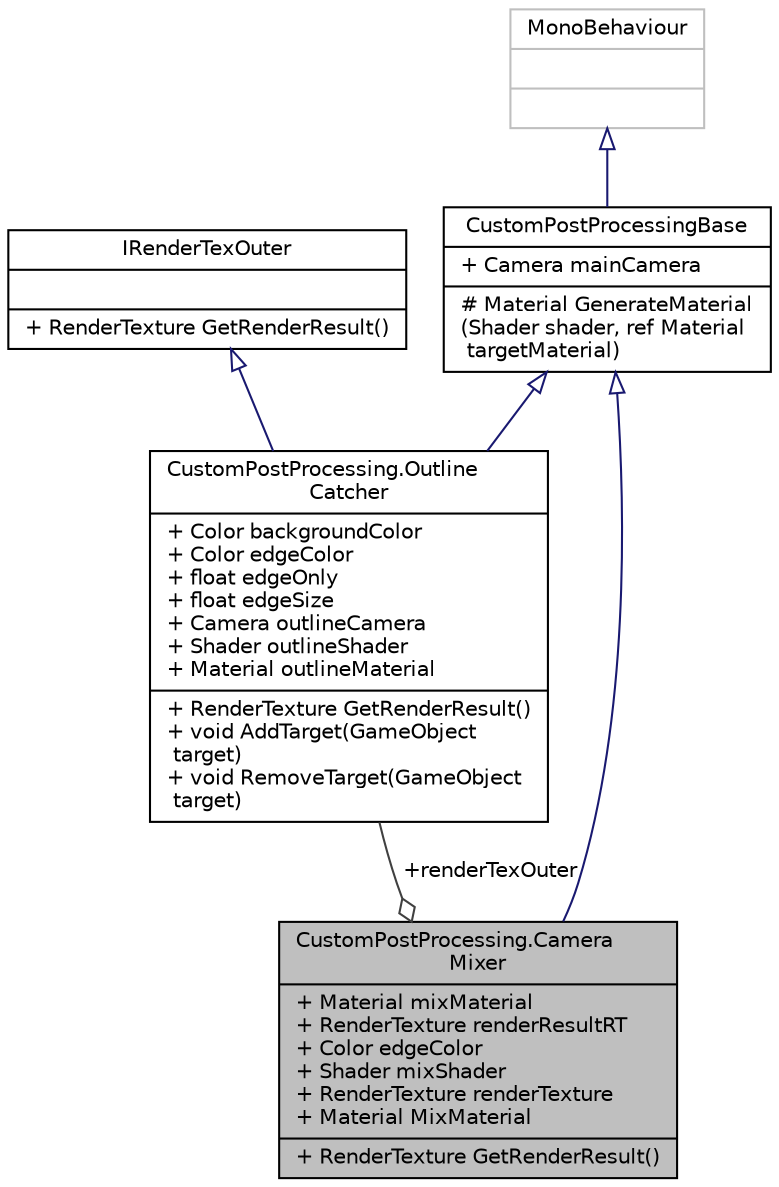 digraph "CustomPostProcessing.CameraMixer"
{
 // INTERACTIVE_SVG=YES
 // LATEX_PDF_SIZE
  edge [fontname="Helvetica",fontsize="10",labelfontname="Helvetica",labelfontsize="10"];
  node [fontname="Helvetica",fontsize="10",shape=record];
  Node1 [label="{CustomPostProcessing.Camera\lMixer\n|+ Material mixMaterial\l+ RenderTexture renderResultRT\l+ Color edgeColor\l+ Shader mixShader\l+ RenderTexture renderTexture\l+ Material MixMaterial\l|+ RenderTexture GetRenderResult()\l}",height=0.2,width=0.4,color="black", fillcolor="grey75", style="filled", fontcolor="black",tooltip="相机输出混合"];
  Node2 -> Node1 [dir="back",color="midnightblue",fontsize="10",style="solid",arrowtail="onormal",fontname="Helvetica"];
  Node2 [label="{CustomPostProcessingBase\n|+ Camera mainCamera\l|# Material GenerateMaterial\l(Shader shader, ref Material\l targetMaterial)\l}",height=0.2,width=0.4,color="black", fillcolor="white", style="filled",URL="$class_custom_post_processing_1_1_custom_post_processing_base.html",tooltip="自定义后处理"];
  Node3 -> Node2 [dir="back",color="midnightblue",fontsize="10",style="solid",arrowtail="onormal",fontname="Helvetica"];
  Node3 [label="{MonoBehaviour\n||}",height=0.2,width=0.4,color="grey75", fillcolor="white", style="filled",tooltip=" "];
  Node4 -> Node1 [color="grey25",fontsize="10",style="solid",label=" +renderTexOuter" ,arrowhead="odiamond",fontname="Helvetica"];
  Node4 [label="{CustomPostProcessing.Outline\lCatcher\n|+ Color backgroundColor\l+ Color edgeColor\l+ float edgeOnly\l+ float edgeSize\l+ Camera outlineCamera\l+ Shader outlineShader\l+ Material outlineMaterial\l|+ RenderTexture GetRenderResult()\l+ void AddTarget(GameObject\l target)\l+ void RemoveTarget(GameObject\l target)\l}",height=0.2,width=0.4,color="black", fillcolor="white", style="filled",URL="$class_custom_post_processing_1_1_outline_catcher.html",tooltip="描边抓取"];
  Node2 -> Node4 [dir="back",color="midnightblue",fontsize="10",style="solid",arrowtail="onormal",fontname="Helvetica"];
  Node5 -> Node4 [dir="back",color="midnightblue",fontsize="10",style="solid",arrowtail="onormal",fontname="Helvetica"];
  Node5 [label="{IRenderTexOuter\n||+ RenderTexture GetRenderResult()\l}",height=0.2,width=0.4,color="black", fillcolor="white", style="filled",URL="$interface_custom_post_processing_1_1_i_render_tex_outer.html",tooltip="RenderTexture输出接口"];
}
